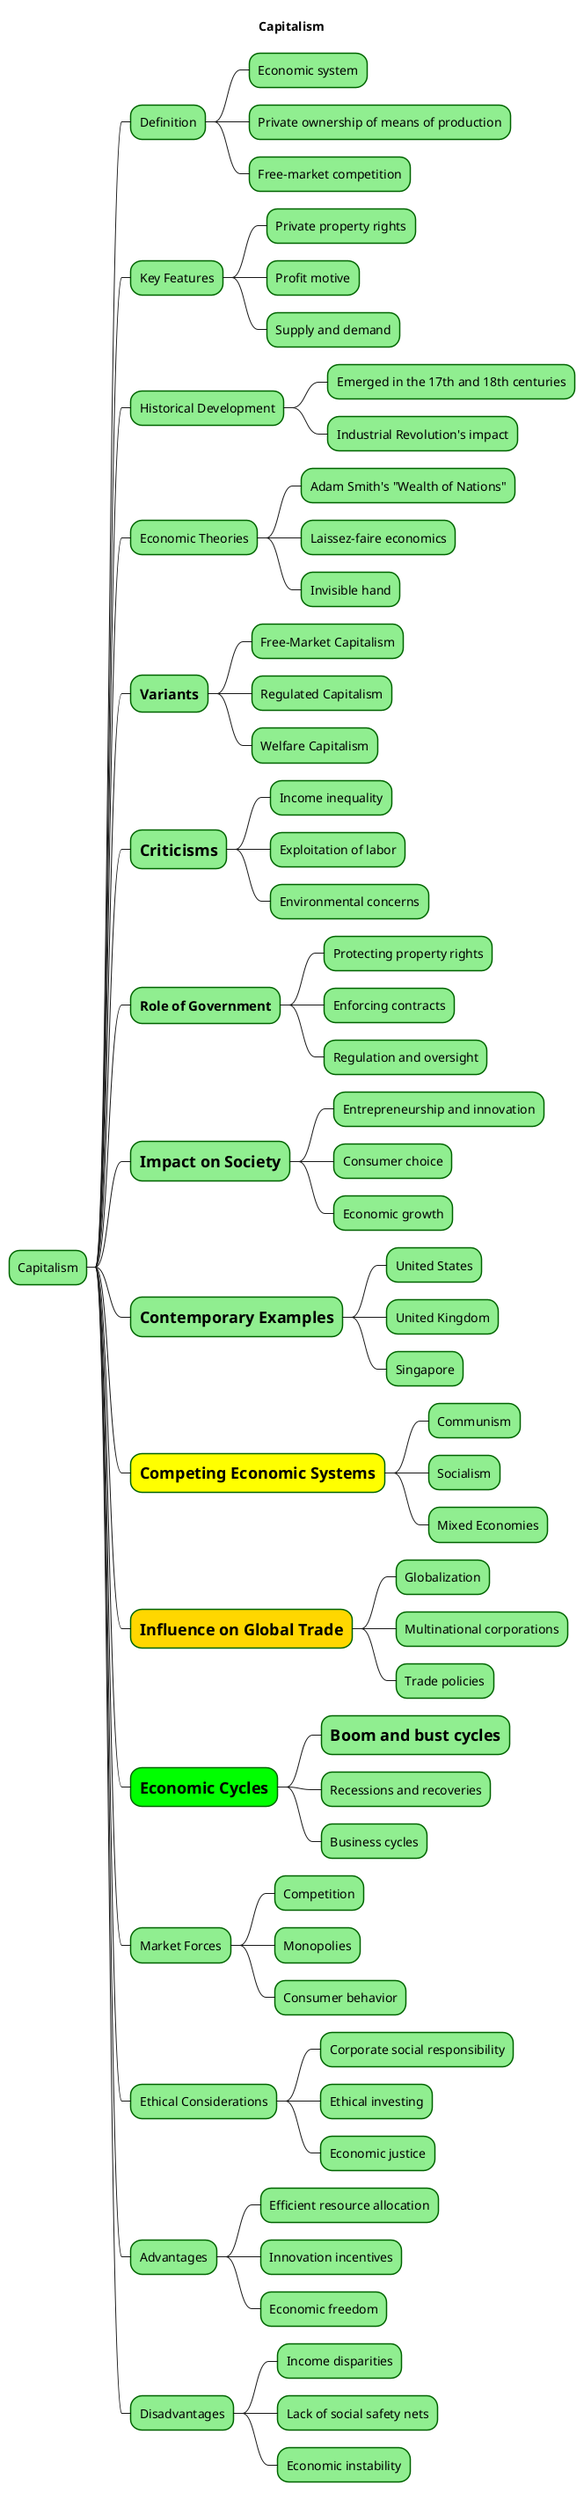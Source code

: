 @startmindmap
title Capitalism

skinparam node {
    BackgroundColor LightGreen
    BorderColor DarkGreen
}

* Capitalism
** Definition
*** Economic system
*** Private ownership of means of production
*** Free-market competition

** Key Features
*** Private property rights
*** Profit motive
*** Supply and demand

** Historical Development
*** Emerged in the 17th and 18th centuries
*** Industrial Revolution's impact

** Economic Theories
*** Adam Smith's "Wealth of Nations"
*** Laissez-faire economics
*** Invisible hand

** ==Variants
*** Free-Market Capitalism
*** Regulated Capitalism
*** Welfare Capitalism

** =Criticisms
*** Income inequality
*** Exploitation of labor
*** Environmental concerns

** ===Role of Government
*** Protecting property rights
*** Enforcing contracts
*** Regulation and oversight

** =Impact on Society
*** Entrepreneurship and innovation
*** Consumer choice
*** Economic growth

** =Contemporary Examples
*** United States
*** United Kingdom
*** Singapore

**[#yellow] =Competing Economic Systems
*** Communism
*** Socialism
*** Mixed Economies

**[#gold] =Influence on Global Trade
*** Globalization
*** Multinational corporations
*** Trade policies

**[#lime] =Economic Cycles
*** =Boom and bust cycles
*** Recessions and recoveries
*** Business cycles

** Market Forces
*** Competition
*** Monopolies
*** Consumer behavior

** Ethical Considerations
*** Corporate social responsibility
*** Ethical investing
*** Economic justice

** Advantages
*** Efficient resource allocation
*** Innovation incentives
*** Economic freedom

** Disadvantages
*** Income disparities
*** Lack of social safety nets
*** Economic instability
@endmindmap
